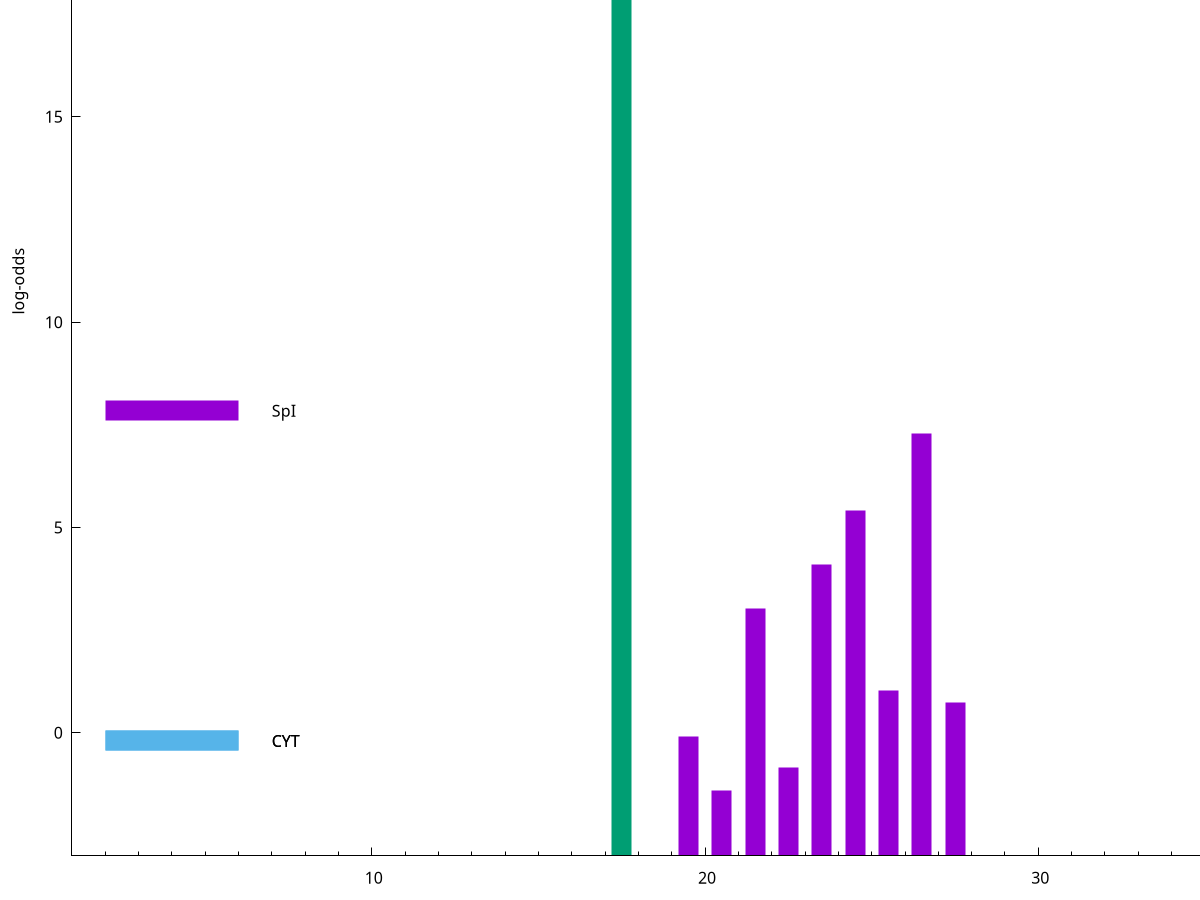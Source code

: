 set title "LipoP predictions for SRR4017837.gff"
set size 2., 1.4
set xrange [1:70] 
set mxtics 10
set yrange [-3:25]
set y2range [0:28]
set ylabel "log-odds"
set term postscript eps color solid "Helvetica" 30
set output "SRR4017837.gff9.eps"
set arrow from 2,21.9996 to 6,21.9996 nohead lt 2 lw 20
set label "SpII" at 7,21.9996
set arrow from 2,7.84149 to 6,7.84149 nohead lt 1 lw 20
set label "SpI" at 7,7.84149
set arrow from 2,-0.200913 to 6,-0.200913 nohead lt 3 lw 20
set label "CYT" at 7,-0.200913
set arrow from 2,-0.200913 to 6,-0.200913 nohead lt 3 lw 20
set label "CYT" at 7,-0.200913
set arrow from 2,21.9996 to 6,21.9996 nohead lt 2 lw 20
set label "SpII" at 7,21.9996
# NOTE: The scores below are the log-odds scores with the threshold
# NOTE: subtracted (a hack to make gnuplot make the histogram all
# NOTE: look nice).
plot "-" axes x1y2 title "" with impulses lt 2 lw 20, "-" axes x1y2 title "" with impulses lt 1 lw 20
17.500000 24.999600
e
26.500000 10.284680
24.500000 8.405080
23.500000 7.099590
21.500000 6.029860
25.500000 4.040900
27.500000 3.732078
19.500000 2.920549
22.500000 2.148039
20.500000 1.588440
e
exit
